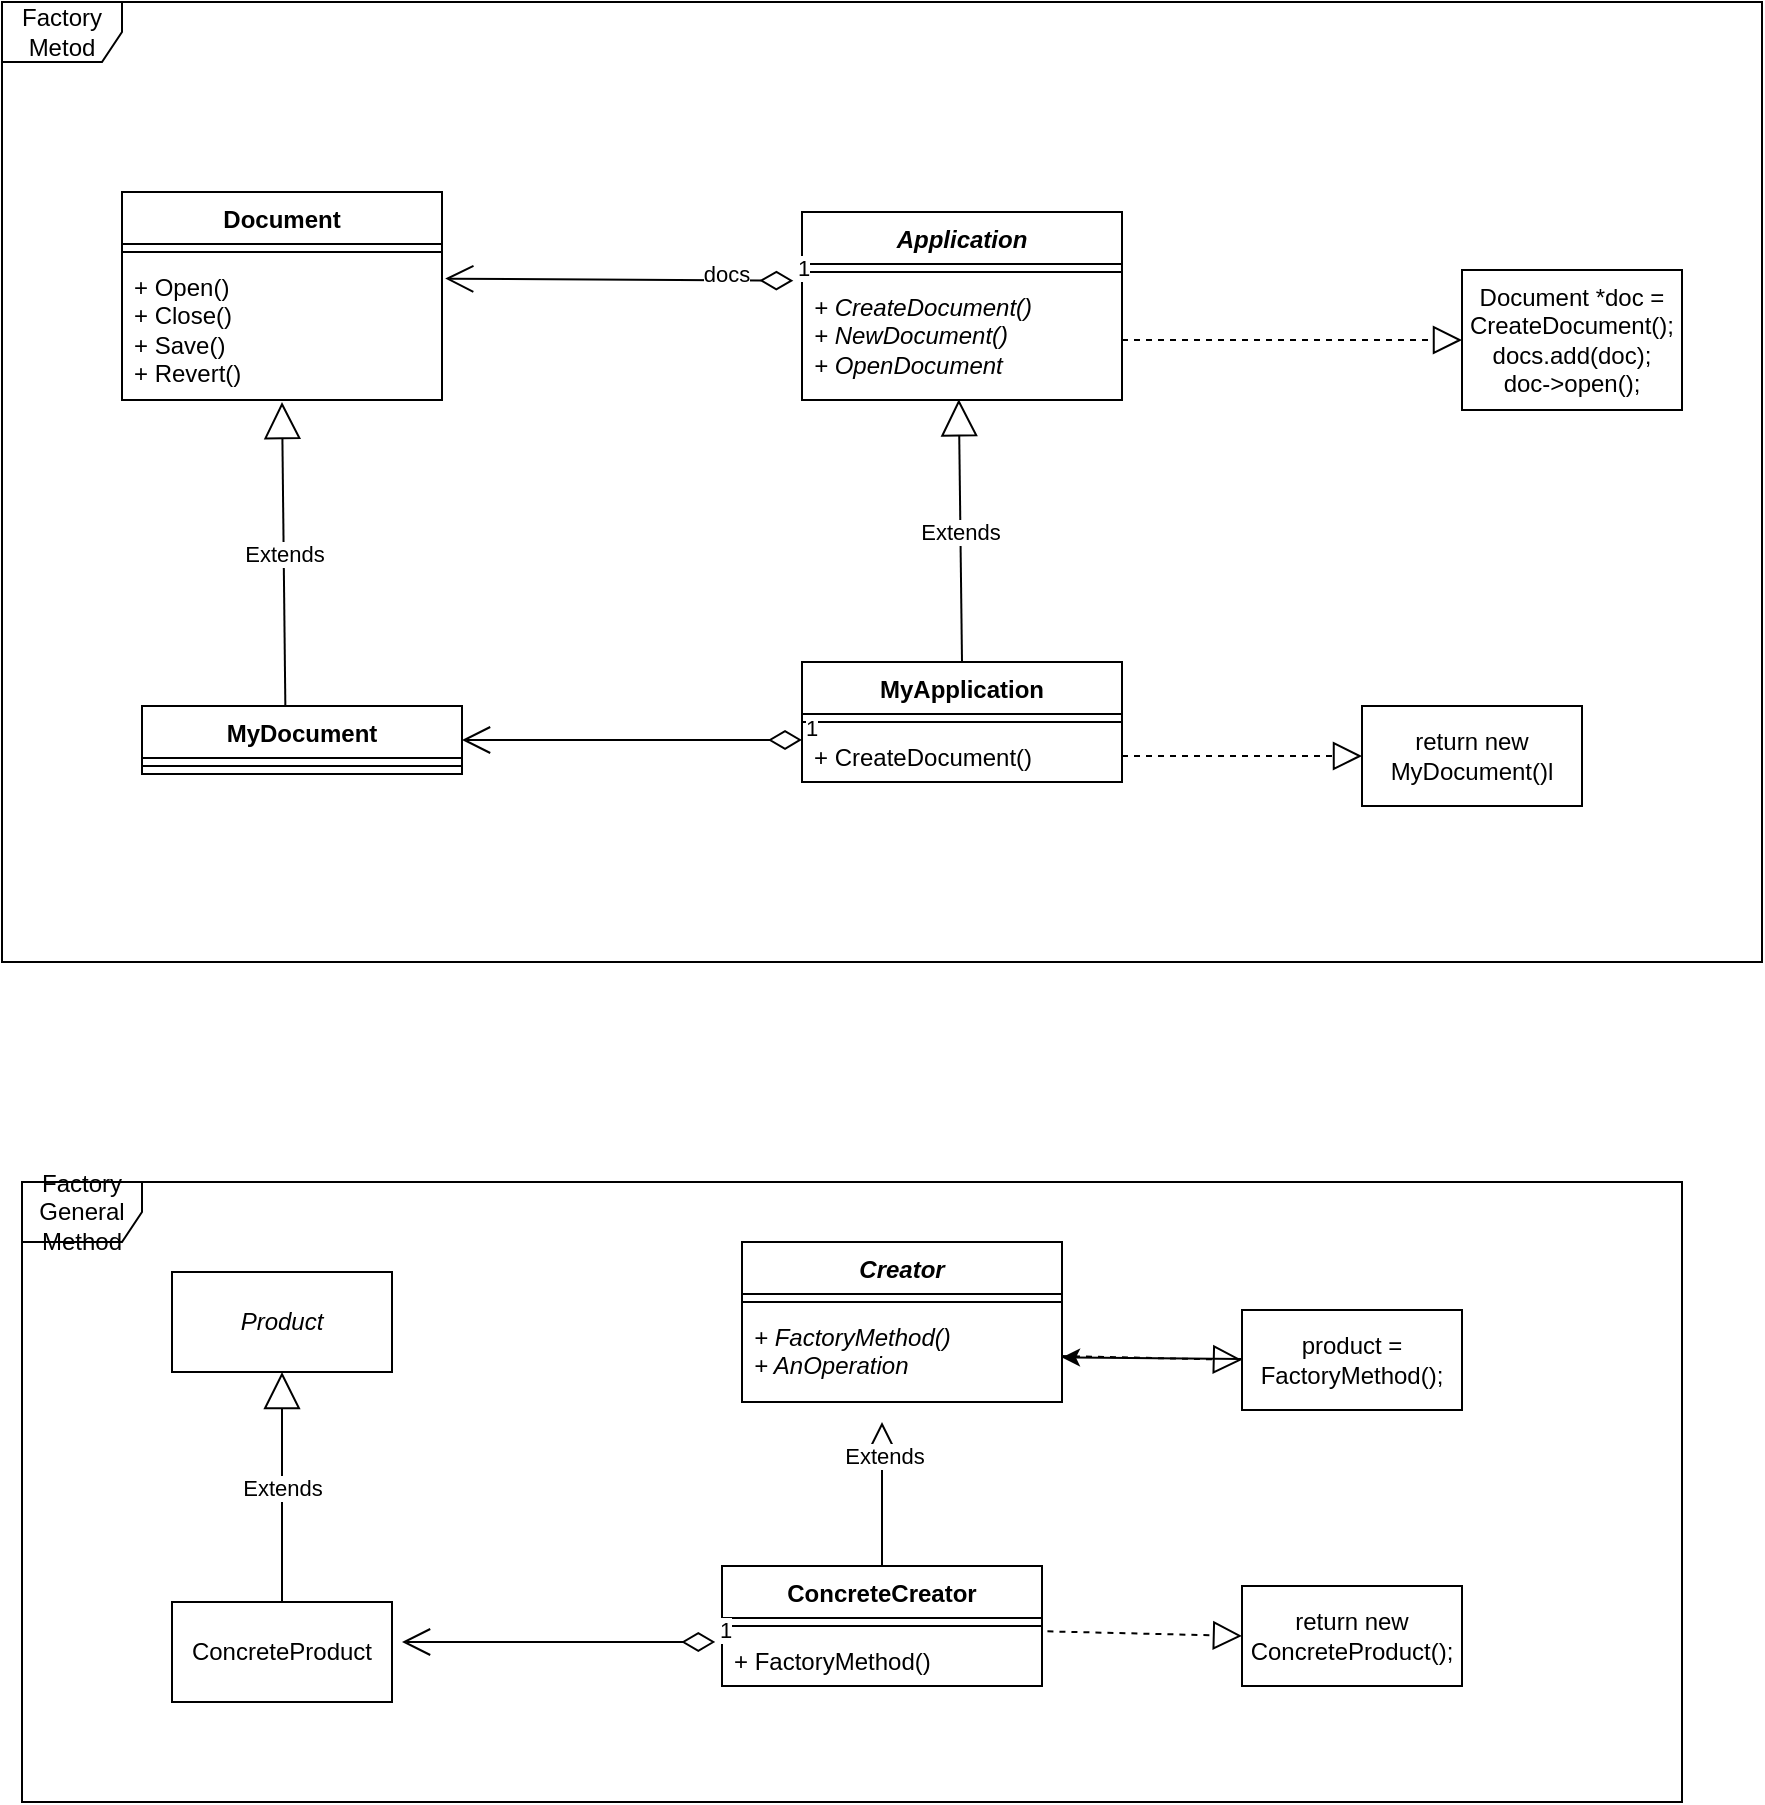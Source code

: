 <mxfile version="21.3.3" type="device">
  <diagram id="s_JFpn_TGDh9vqcQdDsP" name="第 1 页">
    <mxGraphModel dx="1966" dy="701" grid="1" gridSize="10" guides="1" tooltips="1" connect="1" arrows="1" fold="1" page="1" pageScale="1" pageWidth="827" pageHeight="1169" math="0" shadow="0">
      <root>
        <mxCell id="0" />
        <mxCell id="1" parent="0" />
        <mxCell id="dTek0zVRktRmmqcboNKo-1" value="&lt;i&gt;Application&lt;/i&gt;" style="swimlane;fontStyle=1;align=center;verticalAlign=top;childLayout=stackLayout;horizontal=1;startSize=26;horizontalStack=0;resizeParent=1;resizeParentMax=0;resizeLast=0;collapsible=1;marginBottom=0;whiteSpace=wrap;html=1;" vertex="1" parent="1">
          <mxGeometry x="360" y="425" width="160" height="94" as="geometry" />
        </mxCell>
        <mxCell id="dTek0zVRktRmmqcboNKo-3" value="" style="line;strokeWidth=1;fillColor=none;align=left;verticalAlign=middle;spacingTop=-1;spacingLeft=3;spacingRight=3;rotatable=0;labelPosition=right;points=[];portConstraint=eastwest;strokeColor=inherit;" vertex="1" parent="dTek0zVRktRmmqcboNKo-1">
          <mxGeometry y="26" width="160" height="8" as="geometry" />
        </mxCell>
        <mxCell id="dTek0zVRktRmmqcboNKo-4" value="&lt;i&gt;+ CreateDocument()&lt;br&gt;+ NewDocument()&lt;br&gt;+ OpenDocument&lt;/i&gt;" style="text;strokeColor=none;fillColor=none;align=left;verticalAlign=top;spacingLeft=4;spacingRight=4;overflow=hidden;rotatable=0;points=[[0,0.5],[1,0.5]];portConstraint=eastwest;whiteSpace=wrap;html=1;" vertex="1" parent="dTek0zVRktRmmqcboNKo-1">
          <mxGeometry y="34" width="160" height="60" as="geometry" />
        </mxCell>
        <mxCell id="dTek0zVRktRmmqcboNKo-12" style="edgeStyle=none;rounded=0;orthogonalLoop=1;jettySize=auto;html=1;exitX=1;exitY=0.5;exitDx=0;exitDy=0;" edge="1" parent="dTek0zVRktRmmqcboNKo-1" source="dTek0zVRktRmmqcboNKo-4" target="dTek0zVRktRmmqcboNKo-4">
          <mxGeometry relative="1" as="geometry" />
        </mxCell>
        <mxCell id="dTek0zVRktRmmqcboNKo-5" value="Document" style="swimlane;fontStyle=1;align=center;verticalAlign=top;childLayout=stackLayout;horizontal=1;startSize=26;horizontalStack=0;resizeParent=1;resizeParentMax=0;resizeLast=0;collapsible=1;marginBottom=0;whiteSpace=wrap;html=1;" vertex="1" parent="1">
          <mxGeometry x="20" y="415" width="160" height="104" as="geometry" />
        </mxCell>
        <mxCell id="dTek0zVRktRmmqcboNKo-7" value="" style="line;strokeWidth=1;fillColor=none;align=left;verticalAlign=middle;spacingTop=-1;spacingLeft=3;spacingRight=3;rotatable=0;labelPosition=right;points=[];portConstraint=eastwest;strokeColor=inherit;" vertex="1" parent="dTek0zVRktRmmqcboNKo-5">
          <mxGeometry y="26" width="160" height="8" as="geometry" />
        </mxCell>
        <mxCell id="dTek0zVRktRmmqcboNKo-8" value="+ Open()&lt;br&gt;+ Close()&lt;br&gt;+ Save()&lt;br&gt;+ Revert()&lt;br&gt;" style="text;strokeColor=none;fillColor=none;align=left;verticalAlign=top;spacingLeft=4;spacingRight=4;overflow=hidden;rotatable=0;points=[[0,0.5],[1,0.5]];portConstraint=eastwest;whiteSpace=wrap;html=1;" vertex="1" parent="dTek0zVRktRmmqcboNKo-5">
          <mxGeometry y="34" width="160" height="70" as="geometry" />
        </mxCell>
        <mxCell id="dTek0zVRktRmmqcboNKo-9" value="1" style="endArrow=open;html=1;endSize=12;startArrow=diamondThin;startSize=14;startFill=0;align=left;verticalAlign=bottom;rounded=0;exitX=-0.027;exitY=0.006;exitDx=0;exitDy=0;exitPerimeter=0;entryX=1.01;entryY=0.133;entryDx=0;entryDy=0;entryPerimeter=0;" edge="1" parent="1" source="dTek0zVRktRmmqcboNKo-4" target="dTek0zVRktRmmqcboNKo-8">
          <mxGeometry x="-1" y="3" relative="1" as="geometry">
            <mxPoint x="330" y="580" as="sourcePoint" />
            <mxPoint x="490" y="580" as="targetPoint" />
          </mxGeometry>
        </mxCell>
        <mxCell id="dTek0zVRktRmmqcboNKo-10" value="docs&lt;br&gt;" style="edgeLabel;html=1;align=center;verticalAlign=middle;resizable=0;points=[];" vertex="1" connectable="0" parent="dTek0zVRktRmmqcboNKo-9">
          <mxGeometry x="-0.612" y="-3" relative="1" as="geometry">
            <mxPoint as="offset" />
          </mxGeometry>
        </mxCell>
        <mxCell id="dTek0zVRktRmmqcboNKo-11" value="" style="endArrow=block;dashed=1;endFill=0;endSize=12;html=1;rounded=0;entryX=0;entryY=0.5;entryDx=0;entryDy=0;" edge="1" parent="1" source="dTek0zVRktRmmqcboNKo-4" target="dTek0zVRktRmmqcboNKo-14">
          <mxGeometry width="160" relative="1" as="geometry">
            <mxPoint x="430" y="640" as="sourcePoint" />
            <mxPoint x="640" y="513.448" as="targetPoint" />
          </mxGeometry>
        </mxCell>
        <mxCell id="dTek0zVRktRmmqcboNKo-14" value="Document *doc = CreateDocument();&lt;br&gt;docs.add(doc);&lt;br&gt;doc-&amp;gt;open();" style="html=1;whiteSpace=wrap;" vertex="1" parent="1">
          <mxGeometry x="690" y="454" width="110" height="70" as="geometry" />
        </mxCell>
        <mxCell id="dTek0zVRktRmmqcboNKo-15" value="MyApplication" style="swimlane;fontStyle=1;align=center;verticalAlign=top;childLayout=stackLayout;horizontal=1;startSize=26;horizontalStack=0;resizeParent=1;resizeParentMax=0;resizeLast=0;collapsible=1;marginBottom=0;whiteSpace=wrap;html=1;" vertex="1" parent="1">
          <mxGeometry x="360" y="650" width="160" height="60" as="geometry" />
        </mxCell>
        <mxCell id="dTek0zVRktRmmqcboNKo-17" value="" style="line;strokeWidth=1;fillColor=none;align=left;verticalAlign=middle;spacingTop=-1;spacingLeft=3;spacingRight=3;rotatable=0;labelPosition=right;points=[];portConstraint=eastwest;strokeColor=inherit;" vertex="1" parent="dTek0zVRktRmmqcboNKo-15">
          <mxGeometry y="26" width="160" height="8" as="geometry" />
        </mxCell>
        <mxCell id="dTek0zVRktRmmqcboNKo-18" value="+ CreateDocument()" style="text;strokeColor=none;fillColor=none;align=left;verticalAlign=top;spacingLeft=4;spacingRight=4;overflow=hidden;rotatable=0;points=[[0,0.5],[1,0.5]];portConstraint=eastwest;whiteSpace=wrap;html=1;" vertex="1" parent="dTek0zVRktRmmqcboNKo-15">
          <mxGeometry y="34" width="160" height="26" as="geometry" />
        </mxCell>
        <mxCell id="dTek0zVRktRmmqcboNKo-19" value="return new MyDocument()l" style="html=1;whiteSpace=wrap;" vertex="1" parent="1">
          <mxGeometry x="640" y="672" width="110" height="50" as="geometry" />
        </mxCell>
        <mxCell id="dTek0zVRktRmmqcboNKo-20" value="" style="endArrow=block;dashed=1;endFill=0;endSize=12;html=1;rounded=0;entryX=0;entryY=0.5;entryDx=0;entryDy=0;exitX=1;exitY=0.5;exitDx=0;exitDy=0;" edge="1" parent="1" source="dTek0zVRktRmmqcboNKo-18" target="dTek0zVRktRmmqcboNKo-19">
          <mxGeometry width="160" relative="1" as="geometry">
            <mxPoint x="380" y="680" as="sourcePoint" />
            <mxPoint x="540" y="680" as="targetPoint" />
          </mxGeometry>
        </mxCell>
        <mxCell id="dTek0zVRktRmmqcboNKo-21" value="Extends" style="endArrow=block;endSize=16;endFill=0;html=1;rounded=0;entryX=0.49;entryY=0.994;entryDx=0;entryDy=0;entryPerimeter=0;exitX=0.5;exitY=0;exitDx=0;exitDy=0;" edge="1" parent="1" source="dTek0zVRktRmmqcboNKo-15" target="dTek0zVRktRmmqcboNKo-4">
          <mxGeometry width="160" relative="1" as="geometry">
            <mxPoint x="280" y="530" as="sourcePoint" />
            <mxPoint x="440" y="530" as="targetPoint" />
          </mxGeometry>
        </mxCell>
        <mxCell id="dTek0zVRktRmmqcboNKo-22" value="MyDocument" style="swimlane;fontStyle=1;align=center;verticalAlign=top;childLayout=stackLayout;horizontal=1;startSize=26;horizontalStack=0;resizeParent=1;resizeParentMax=0;resizeLast=0;collapsible=1;marginBottom=0;whiteSpace=wrap;html=1;" vertex="1" parent="1">
          <mxGeometry x="30" y="672" width="160" height="34" as="geometry" />
        </mxCell>
        <mxCell id="dTek0zVRktRmmqcboNKo-24" value="" style="line;strokeWidth=1;fillColor=none;align=left;verticalAlign=middle;spacingTop=-1;spacingLeft=3;spacingRight=3;rotatable=0;labelPosition=right;points=[];portConstraint=eastwest;strokeColor=inherit;" vertex="1" parent="dTek0zVRktRmmqcboNKo-22">
          <mxGeometry y="26" width="160" height="8" as="geometry" />
        </mxCell>
        <mxCell id="dTek0zVRktRmmqcboNKo-26" value="Extends" style="endArrow=block;endSize=16;endFill=0;html=1;rounded=0;exitX=0.448;exitY=0.016;exitDx=0;exitDy=0;exitPerimeter=0;" edge="1" parent="1" source="dTek0zVRktRmmqcboNKo-22">
          <mxGeometry width="160" relative="1" as="geometry">
            <mxPoint x="80" y="710" as="sourcePoint" />
            <mxPoint x="100" y="520" as="targetPoint" />
          </mxGeometry>
        </mxCell>
        <mxCell id="dTek0zVRktRmmqcboNKo-33" value="1" style="endArrow=open;html=1;endSize=12;startArrow=diamondThin;startSize=14;startFill=0;align=left;verticalAlign=bottom;rounded=0;entryX=1;entryY=0.5;entryDx=0;entryDy=0;exitX=0;exitY=0.192;exitDx=0;exitDy=0;exitPerimeter=0;" edge="1" parent="1" source="dTek0zVRktRmmqcboNKo-18" target="dTek0zVRktRmmqcboNKo-22">
          <mxGeometry x="-1" y="3" relative="1" as="geometry">
            <mxPoint x="200" y="780" as="sourcePoint" />
            <mxPoint x="330" y="790" as="targetPoint" />
          </mxGeometry>
        </mxCell>
        <mxCell id="dTek0zVRktRmmqcboNKo-34" value="Factory Metod" style="shape=umlFrame;whiteSpace=wrap;html=1;pointerEvents=0;" vertex="1" parent="1">
          <mxGeometry x="-40" y="320" width="880" height="480" as="geometry" />
        </mxCell>
        <mxCell id="dTek0zVRktRmmqcboNKo-39" value="&lt;i&gt;Creator&lt;/i&gt;&lt;br&gt;" style="swimlane;fontStyle=1;align=center;verticalAlign=top;childLayout=stackLayout;horizontal=1;startSize=26;horizontalStack=0;resizeParent=1;resizeParentMax=0;resizeLast=0;collapsible=1;marginBottom=0;whiteSpace=wrap;html=1;" vertex="1" parent="1">
          <mxGeometry x="330" y="940" width="160" height="80" as="geometry" />
        </mxCell>
        <mxCell id="dTek0zVRktRmmqcboNKo-41" value="" style="line;strokeWidth=1;fillColor=none;align=left;verticalAlign=middle;spacingTop=-1;spacingLeft=3;spacingRight=3;rotatable=0;labelPosition=right;points=[];portConstraint=eastwest;strokeColor=inherit;" vertex="1" parent="dTek0zVRktRmmqcboNKo-39">
          <mxGeometry y="26" width="160" height="8" as="geometry" />
        </mxCell>
        <mxCell id="dTek0zVRktRmmqcboNKo-42" value="&lt;i&gt;+ FactoryMethod()&lt;br&gt;+ AnOperation&lt;/i&gt;" style="text;strokeColor=none;fillColor=none;align=left;verticalAlign=top;spacingLeft=4;spacingRight=4;overflow=hidden;rotatable=0;points=[[0,0.5],[1,0.5]];portConstraint=eastwest;whiteSpace=wrap;html=1;" vertex="1" parent="dTek0zVRktRmmqcboNKo-39">
          <mxGeometry y="34" width="160" height="46" as="geometry" />
        </mxCell>
        <mxCell id="dTek0zVRktRmmqcboNKo-47" value="&lt;i&gt;Product&lt;/i&gt;" style="html=1;whiteSpace=wrap;" vertex="1" parent="1">
          <mxGeometry x="45" y="955" width="110" height="50" as="geometry" />
        </mxCell>
        <mxCell id="dTek0zVRktRmmqcboNKo-48" value="ConcreteProduct" style="html=1;whiteSpace=wrap;" vertex="1" parent="1">
          <mxGeometry x="45" y="1120" width="110" height="50" as="geometry" />
        </mxCell>
        <mxCell id="dTek0zVRktRmmqcboNKo-49" value="ConcreteCreator&lt;br&gt;" style="swimlane;fontStyle=1;align=center;verticalAlign=top;childLayout=stackLayout;horizontal=1;startSize=26;horizontalStack=0;resizeParent=1;resizeParentMax=0;resizeLast=0;collapsible=1;marginBottom=0;whiteSpace=wrap;html=1;" vertex="1" parent="1">
          <mxGeometry x="320" y="1102" width="160" height="60" as="geometry" />
        </mxCell>
        <mxCell id="dTek0zVRktRmmqcboNKo-51" value="" style="line;strokeWidth=1;fillColor=none;align=left;verticalAlign=middle;spacingTop=-1;spacingLeft=3;spacingRight=3;rotatable=0;labelPosition=right;points=[];portConstraint=eastwest;strokeColor=inherit;" vertex="1" parent="dTek0zVRktRmmqcboNKo-49">
          <mxGeometry y="26" width="160" height="8" as="geometry" />
        </mxCell>
        <mxCell id="dTek0zVRktRmmqcboNKo-52" value="+ FactoryMethod()" style="text;strokeColor=none;fillColor=none;align=left;verticalAlign=top;spacingLeft=4;spacingRight=4;overflow=hidden;rotatable=0;points=[[0,0.5],[1,0.5]];portConstraint=eastwest;whiteSpace=wrap;html=1;" vertex="1" parent="dTek0zVRktRmmqcboNKo-49">
          <mxGeometry y="34" width="160" height="26" as="geometry" />
        </mxCell>
        <mxCell id="dTek0zVRktRmmqcboNKo-59" value="" style="edgeStyle=none;rounded=0;orthogonalLoop=1;jettySize=auto;html=1;" edge="1" parent="1" source="dTek0zVRktRmmqcboNKo-53" target="dTek0zVRktRmmqcboNKo-42">
          <mxGeometry relative="1" as="geometry" />
        </mxCell>
        <mxCell id="dTek0zVRktRmmqcboNKo-53" value="product = FactoryMethod();" style="html=1;whiteSpace=wrap;" vertex="1" parent="1">
          <mxGeometry x="580" y="974" width="110" height="50" as="geometry" />
        </mxCell>
        <mxCell id="dTek0zVRktRmmqcboNKo-54" value="return new ConcreteProduct();" style="html=1;whiteSpace=wrap;" vertex="1" parent="1">
          <mxGeometry x="580" y="1112" width="110" height="50" as="geometry" />
        </mxCell>
        <mxCell id="dTek0zVRktRmmqcboNKo-55" value="Extends" style="endArrow=block;endSize=16;endFill=0;html=1;rounded=0;exitX=0.5;exitY=0;exitDx=0;exitDy=0;" edge="1" parent="1" source="dTek0zVRktRmmqcboNKo-49">
          <mxGeometry x="0.542" y="-1" width="160" relative="1" as="geometry">
            <mxPoint x="490" y="1150" as="sourcePoint" />
            <mxPoint x="400" y="1030" as="targetPoint" />
            <mxPoint as="offset" />
          </mxGeometry>
        </mxCell>
        <mxCell id="dTek0zVRktRmmqcboNKo-56" value="" style="endArrow=block;dashed=1;endFill=0;endSize=12;html=1;rounded=0;exitX=1;exitY=0.5;exitDx=0;exitDy=0;entryX=0;entryY=0.5;entryDx=0;entryDy=0;" edge="1" parent="1" source="dTek0zVRktRmmqcboNKo-42" target="dTek0zVRktRmmqcboNKo-53">
          <mxGeometry width="160" relative="1" as="geometry">
            <mxPoint x="490" y="1150" as="sourcePoint" />
            <mxPoint x="570" y="1000" as="targetPoint" />
          </mxGeometry>
        </mxCell>
        <mxCell id="dTek0zVRktRmmqcboNKo-57" value="" style="endArrow=block;dashed=1;endFill=0;endSize=12;html=1;rounded=0;exitX=1.017;exitY=-0.051;exitDx=0;exitDy=0;exitPerimeter=0;entryX=0;entryY=0.5;entryDx=0;entryDy=0;" edge="1" parent="1" source="dTek0zVRktRmmqcboNKo-52" target="dTek0zVRktRmmqcboNKo-54">
          <mxGeometry width="160" relative="1" as="geometry">
            <mxPoint x="490" y="1150" as="sourcePoint" />
            <mxPoint x="580" y="1150" as="targetPoint" />
          </mxGeometry>
        </mxCell>
        <mxCell id="dTek0zVRktRmmqcboNKo-60" value="1" style="endArrow=open;html=1;endSize=12;startArrow=diamondThin;startSize=14;startFill=0;align=left;verticalAlign=bottom;rounded=0;exitX=-0.021;exitY=0.154;exitDx=0;exitDy=0;exitPerimeter=0;" edge="1" parent="1" source="dTek0zVRktRmmqcboNKo-52">
          <mxGeometry x="-1" y="3" relative="1" as="geometry">
            <mxPoint x="270" y="1160" as="sourcePoint" />
            <mxPoint x="160" y="1140" as="targetPoint" />
          </mxGeometry>
        </mxCell>
        <mxCell id="dTek0zVRktRmmqcboNKo-62" value="Factory General Method" style="shape=umlFrame;whiteSpace=wrap;html=1;pointerEvents=0;" vertex="1" parent="1">
          <mxGeometry x="-30" y="910" width="830" height="310" as="geometry" />
        </mxCell>
        <mxCell id="dTek0zVRktRmmqcboNKo-63" value="Extends" style="endArrow=block;endSize=16;endFill=0;html=1;rounded=0;entryX=0.5;entryY=1;entryDx=0;entryDy=0;exitX=0.5;exitY=0;exitDx=0;exitDy=0;" edge="1" parent="1" source="dTek0zVRktRmmqcboNKo-48" target="dTek0zVRktRmmqcboNKo-47">
          <mxGeometry width="160" relative="1" as="geometry">
            <mxPoint x="270" y="1050" as="sourcePoint" />
            <mxPoint x="430" y="1050" as="targetPoint" />
          </mxGeometry>
        </mxCell>
      </root>
    </mxGraphModel>
  </diagram>
</mxfile>
